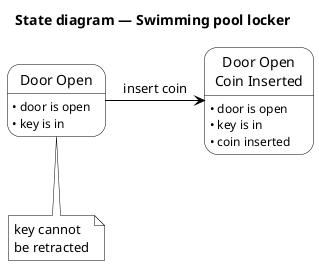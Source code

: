 @startuml

skinparam TitleFontStyle Bold
skinparam ArrowColor Black
skinparam StateBorderColor Black
skinparam NoteBorderColor Black
skinparam StateBackgroundColor White
skinparam NoteBackgroundColor White
title State diagram — Swimming pool locker
Open -right-> OpenCoinIn : insert coin

state "Door Open" as Open
Open : • door is open
Open : • key is in
note bottom of Open : key cannot\nbe retracted

state "Door Open\nCoin Inserted" as OpenCoinIn
OpenCoinIn : • door is open\n• key is in\n• coin inserted

@enduml
